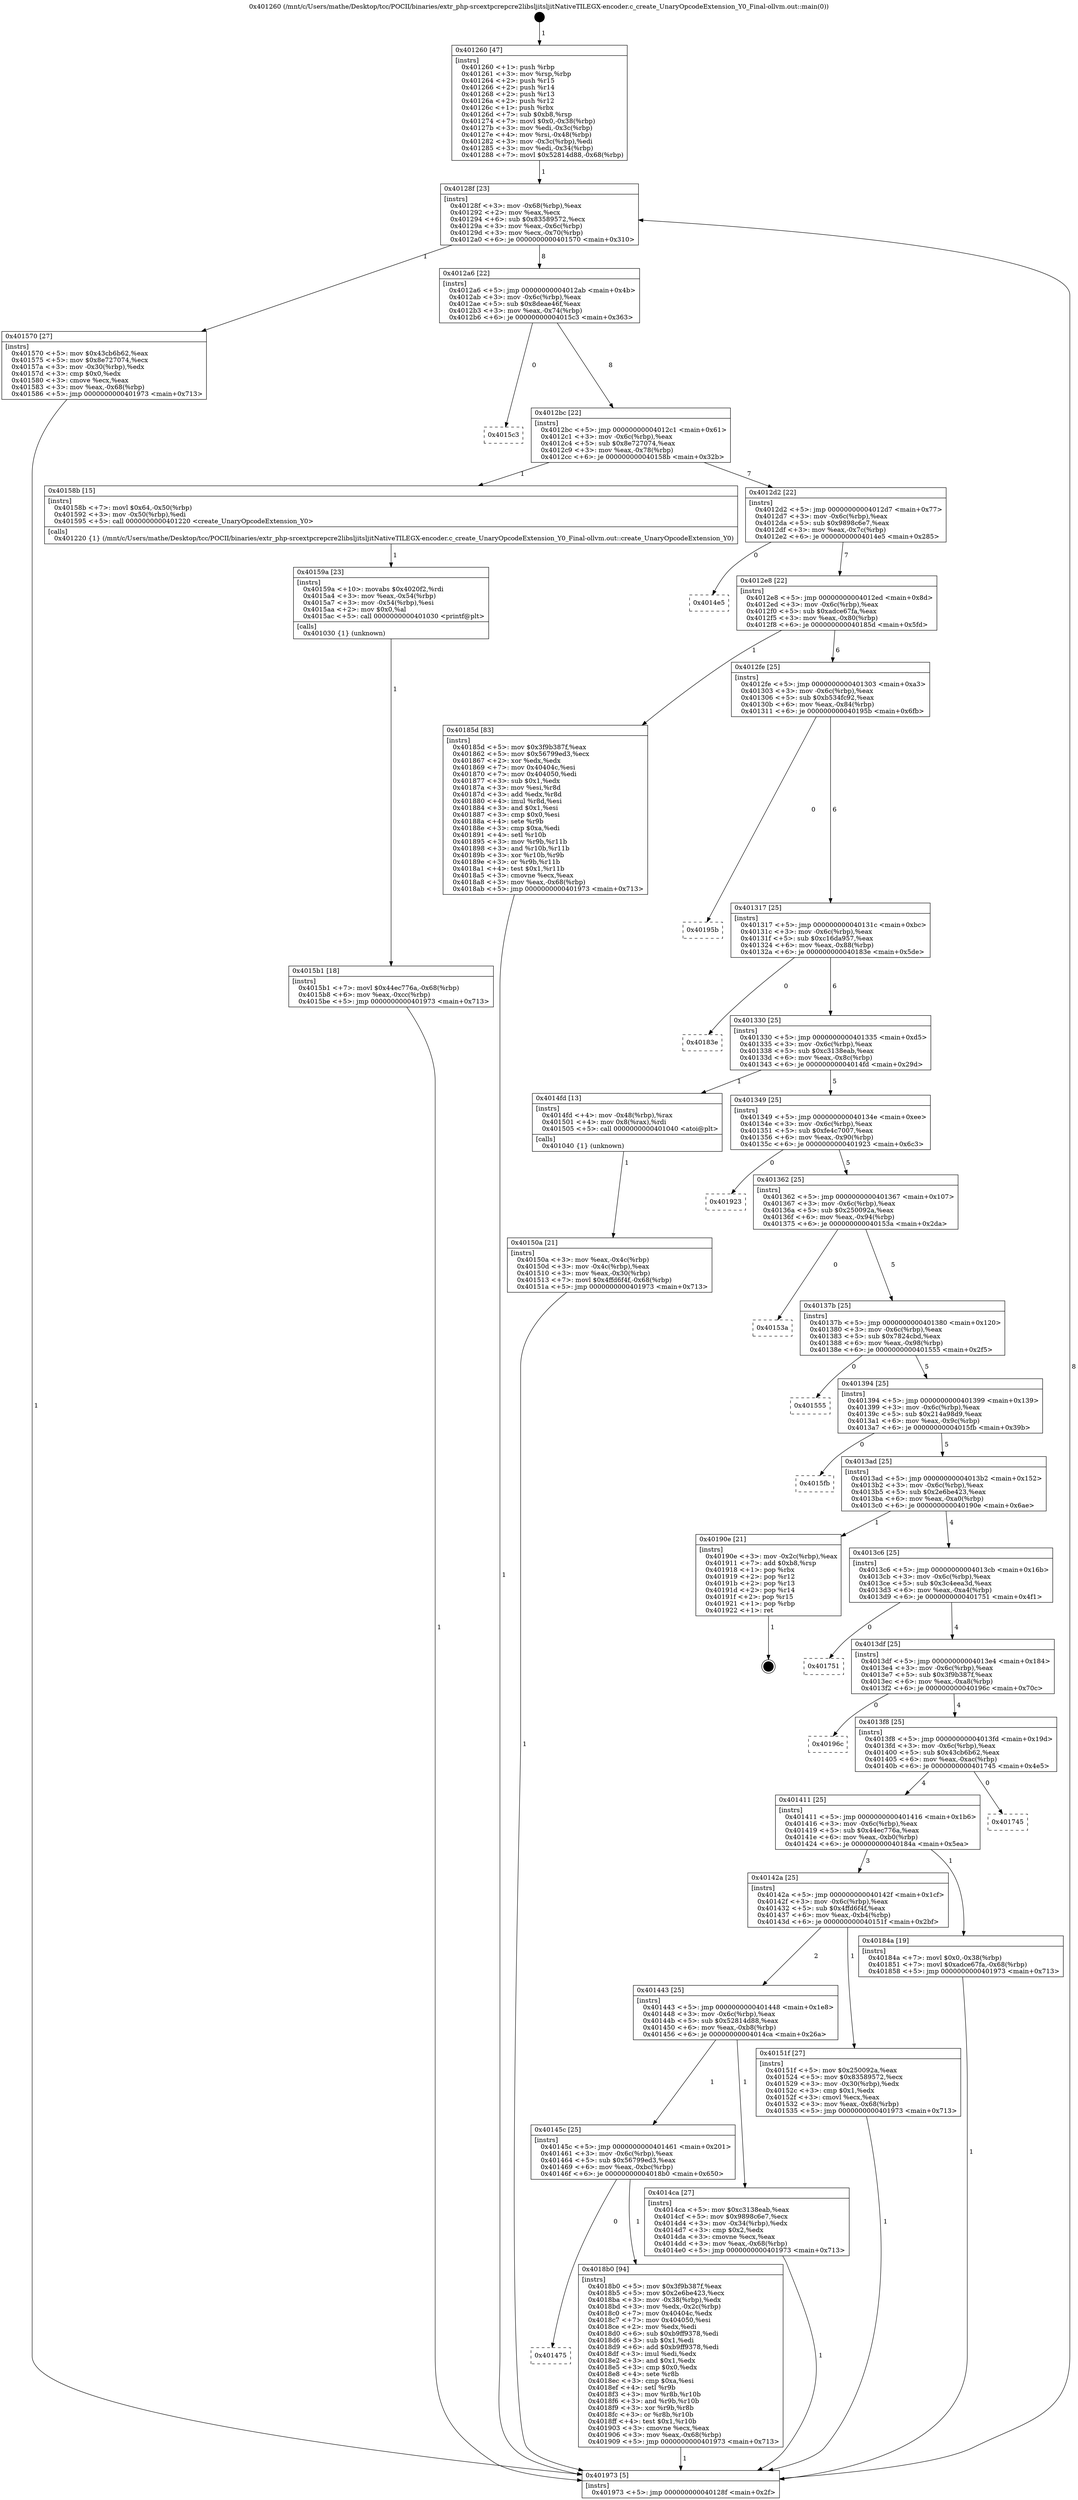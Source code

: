 digraph "0x401260" {
  label = "0x401260 (/mnt/c/Users/mathe/Desktop/tcc/POCII/binaries/extr_php-srcextpcrepcre2libsljitsljitNativeTILEGX-encoder.c_create_UnaryOpcodeExtension_Y0_Final-ollvm.out::main(0))"
  labelloc = "t"
  node[shape=record]

  Entry [label="",width=0.3,height=0.3,shape=circle,fillcolor=black,style=filled]
  "0x40128f" [label="{
     0x40128f [23]\l
     | [instrs]\l
     &nbsp;&nbsp;0x40128f \<+3\>: mov -0x68(%rbp),%eax\l
     &nbsp;&nbsp;0x401292 \<+2\>: mov %eax,%ecx\l
     &nbsp;&nbsp;0x401294 \<+6\>: sub $0x83589572,%ecx\l
     &nbsp;&nbsp;0x40129a \<+3\>: mov %eax,-0x6c(%rbp)\l
     &nbsp;&nbsp;0x40129d \<+3\>: mov %ecx,-0x70(%rbp)\l
     &nbsp;&nbsp;0x4012a0 \<+6\>: je 0000000000401570 \<main+0x310\>\l
  }"]
  "0x401570" [label="{
     0x401570 [27]\l
     | [instrs]\l
     &nbsp;&nbsp;0x401570 \<+5\>: mov $0x43cb6b62,%eax\l
     &nbsp;&nbsp;0x401575 \<+5\>: mov $0x8e727074,%ecx\l
     &nbsp;&nbsp;0x40157a \<+3\>: mov -0x30(%rbp),%edx\l
     &nbsp;&nbsp;0x40157d \<+3\>: cmp $0x0,%edx\l
     &nbsp;&nbsp;0x401580 \<+3\>: cmove %ecx,%eax\l
     &nbsp;&nbsp;0x401583 \<+3\>: mov %eax,-0x68(%rbp)\l
     &nbsp;&nbsp;0x401586 \<+5\>: jmp 0000000000401973 \<main+0x713\>\l
  }"]
  "0x4012a6" [label="{
     0x4012a6 [22]\l
     | [instrs]\l
     &nbsp;&nbsp;0x4012a6 \<+5\>: jmp 00000000004012ab \<main+0x4b\>\l
     &nbsp;&nbsp;0x4012ab \<+3\>: mov -0x6c(%rbp),%eax\l
     &nbsp;&nbsp;0x4012ae \<+5\>: sub $0x8deae46f,%eax\l
     &nbsp;&nbsp;0x4012b3 \<+3\>: mov %eax,-0x74(%rbp)\l
     &nbsp;&nbsp;0x4012b6 \<+6\>: je 00000000004015c3 \<main+0x363\>\l
  }"]
  Exit [label="",width=0.3,height=0.3,shape=circle,fillcolor=black,style=filled,peripheries=2]
  "0x4015c3" [label="{
     0x4015c3\l
  }", style=dashed]
  "0x4012bc" [label="{
     0x4012bc [22]\l
     | [instrs]\l
     &nbsp;&nbsp;0x4012bc \<+5\>: jmp 00000000004012c1 \<main+0x61\>\l
     &nbsp;&nbsp;0x4012c1 \<+3\>: mov -0x6c(%rbp),%eax\l
     &nbsp;&nbsp;0x4012c4 \<+5\>: sub $0x8e727074,%eax\l
     &nbsp;&nbsp;0x4012c9 \<+3\>: mov %eax,-0x78(%rbp)\l
     &nbsp;&nbsp;0x4012cc \<+6\>: je 000000000040158b \<main+0x32b\>\l
  }"]
  "0x401475" [label="{
     0x401475\l
  }", style=dashed]
  "0x40158b" [label="{
     0x40158b [15]\l
     | [instrs]\l
     &nbsp;&nbsp;0x40158b \<+7\>: movl $0x64,-0x50(%rbp)\l
     &nbsp;&nbsp;0x401592 \<+3\>: mov -0x50(%rbp),%edi\l
     &nbsp;&nbsp;0x401595 \<+5\>: call 0000000000401220 \<create_UnaryOpcodeExtension_Y0\>\l
     | [calls]\l
     &nbsp;&nbsp;0x401220 \{1\} (/mnt/c/Users/mathe/Desktop/tcc/POCII/binaries/extr_php-srcextpcrepcre2libsljitsljitNativeTILEGX-encoder.c_create_UnaryOpcodeExtension_Y0_Final-ollvm.out::create_UnaryOpcodeExtension_Y0)\l
  }"]
  "0x4012d2" [label="{
     0x4012d2 [22]\l
     | [instrs]\l
     &nbsp;&nbsp;0x4012d2 \<+5\>: jmp 00000000004012d7 \<main+0x77\>\l
     &nbsp;&nbsp;0x4012d7 \<+3\>: mov -0x6c(%rbp),%eax\l
     &nbsp;&nbsp;0x4012da \<+5\>: sub $0x9898c6e7,%eax\l
     &nbsp;&nbsp;0x4012df \<+3\>: mov %eax,-0x7c(%rbp)\l
     &nbsp;&nbsp;0x4012e2 \<+6\>: je 00000000004014e5 \<main+0x285\>\l
  }"]
  "0x4018b0" [label="{
     0x4018b0 [94]\l
     | [instrs]\l
     &nbsp;&nbsp;0x4018b0 \<+5\>: mov $0x3f9b387f,%eax\l
     &nbsp;&nbsp;0x4018b5 \<+5\>: mov $0x2e6be423,%ecx\l
     &nbsp;&nbsp;0x4018ba \<+3\>: mov -0x38(%rbp),%edx\l
     &nbsp;&nbsp;0x4018bd \<+3\>: mov %edx,-0x2c(%rbp)\l
     &nbsp;&nbsp;0x4018c0 \<+7\>: mov 0x40404c,%edx\l
     &nbsp;&nbsp;0x4018c7 \<+7\>: mov 0x404050,%esi\l
     &nbsp;&nbsp;0x4018ce \<+2\>: mov %edx,%edi\l
     &nbsp;&nbsp;0x4018d0 \<+6\>: sub $0xb9ff9378,%edi\l
     &nbsp;&nbsp;0x4018d6 \<+3\>: sub $0x1,%edi\l
     &nbsp;&nbsp;0x4018d9 \<+6\>: add $0xb9ff9378,%edi\l
     &nbsp;&nbsp;0x4018df \<+3\>: imul %edi,%edx\l
     &nbsp;&nbsp;0x4018e2 \<+3\>: and $0x1,%edx\l
     &nbsp;&nbsp;0x4018e5 \<+3\>: cmp $0x0,%edx\l
     &nbsp;&nbsp;0x4018e8 \<+4\>: sete %r8b\l
     &nbsp;&nbsp;0x4018ec \<+3\>: cmp $0xa,%esi\l
     &nbsp;&nbsp;0x4018ef \<+4\>: setl %r9b\l
     &nbsp;&nbsp;0x4018f3 \<+3\>: mov %r8b,%r10b\l
     &nbsp;&nbsp;0x4018f6 \<+3\>: and %r9b,%r10b\l
     &nbsp;&nbsp;0x4018f9 \<+3\>: xor %r9b,%r8b\l
     &nbsp;&nbsp;0x4018fc \<+3\>: or %r8b,%r10b\l
     &nbsp;&nbsp;0x4018ff \<+4\>: test $0x1,%r10b\l
     &nbsp;&nbsp;0x401903 \<+3\>: cmovne %ecx,%eax\l
     &nbsp;&nbsp;0x401906 \<+3\>: mov %eax,-0x68(%rbp)\l
     &nbsp;&nbsp;0x401909 \<+5\>: jmp 0000000000401973 \<main+0x713\>\l
  }"]
  "0x4014e5" [label="{
     0x4014e5\l
  }", style=dashed]
  "0x4012e8" [label="{
     0x4012e8 [22]\l
     | [instrs]\l
     &nbsp;&nbsp;0x4012e8 \<+5\>: jmp 00000000004012ed \<main+0x8d\>\l
     &nbsp;&nbsp;0x4012ed \<+3\>: mov -0x6c(%rbp),%eax\l
     &nbsp;&nbsp;0x4012f0 \<+5\>: sub $0xadce67fa,%eax\l
     &nbsp;&nbsp;0x4012f5 \<+3\>: mov %eax,-0x80(%rbp)\l
     &nbsp;&nbsp;0x4012f8 \<+6\>: je 000000000040185d \<main+0x5fd\>\l
  }"]
  "0x4015b1" [label="{
     0x4015b1 [18]\l
     | [instrs]\l
     &nbsp;&nbsp;0x4015b1 \<+7\>: movl $0x44ec776a,-0x68(%rbp)\l
     &nbsp;&nbsp;0x4015b8 \<+6\>: mov %eax,-0xcc(%rbp)\l
     &nbsp;&nbsp;0x4015be \<+5\>: jmp 0000000000401973 \<main+0x713\>\l
  }"]
  "0x40185d" [label="{
     0x40185d [83]\l
     | [instrs]\l
     &nbsp;&nbsp;0x40185d \<+5\>: mov $0x3f9b387f,%eax\l
     &nbsp;&nbsp;0x401862 \<+5\>: mov $0x56799ed3,%ecx\l
     &nbsp;&nbsp;0x401867 \<+2\>: xor %edx,%edx\l
     &nbsp;&nbsp;0x401869 \<+7\>: mov 0x40404c,%esi\l
     &nbsp;&nbsp;0x401870 \<+7\>: mov 0x404050,%edi\l
     &nbsp;&nbsp;0x401877 \<+3\>: sub $0x1,%edx\l
     &nbsp;&nbsp;0x40187a \<+3\>: mov %esi,%r8d\l
     &nbsp;&nbsp;0x40187d \<+3\>: add %edx,%r8d\l
     &nbsp;&nbsp;0x401880 \<+4\>: imul %r8d,%esi\l
     &nbsp;&nbsp;0x401884 \<+3\>: and $0x1,%esi\l
     &nbsp;&nbsp;0x401887 \<+3\>: cmp $0x0,%esi\l
     &nbsp;&nbsp;0x40188a \<+4\>: sete %r9b\l
     &nbsp;&nbsp;0x40188e \<+3\>: cmp $0xa,%edi\l
     &nbsp;&nbsp;0x401891 \<+4\>: setl %r10b\l
     &nbsp;&nbsp;0x401895 \<+3\>: mov %r9b,%r11b\l
     &nbsp;&nbsp;0x401898 \<+3\>: and %r10b,%r11b\l
     &nbsp;&nbsp;0x40189b \<+3\>: xor %r10b,%r9b\l
     &nbsp;&nbsp;0x40189e \<+3\>: or %r9b,%r11b\l
     &nbsp;&nbsp;0x4018a1 \<+4\>: test $0x1,%r11b\l
     &nbsp;&nbsp;0x4018a5 \<+3\>: cmovne %ecx,%eax\l
     &nbsp;&nbsp;0x4018a8 \<+3\>: mov %eax,-0x68(%rbp)\l
     &nbsp;&nbsp;0x4018ab \<+5\>: jmp 0000000000401973 \<main+0x713\>\l
  }"]
  "0x4012fe" [label="{
     0x4012fe [25]\l
     | [instrs]\l
     &nbsp;&nbsp;0x4012fe \<+5\>: jmp 0000000000401303 \<main+0xa3\>\l
     &nbsp;&nbsp;0x401303 \<+3\>: mov -0x6c(%rbp),%eax\l
     &nbsp;&nbsp;0x401306 \<+5\>: sub $0xb534fc92,%eax\l
     &nbsp;&nbsp;0x40130b \<+6\>: mov %eax,-0x84(%rbp)\l
     &nbsp;&nbsp;0x401311 \<+6\>: je 000000000040195b \<main+0x6fb\>\l
  }"]
  "0x40159a" [label="{
     0x40159a [23]\l
     | [instrs]\l
     &nbsp;&nbsp;0x40159a \<+10\>: movabs $0x4020f2,%rdi\l
     &nbsp;&nbsp;0x4015a4 \<+3\>: mov %eax,-0x54(%rbp)\l
     &nbsp;&nbsp;0x4015a7 \<+3\>: mov -0x54(%rbp),%esi\l
     &nbsp;&nbsp;0x4015aa \<+2\>: mov $0x0,%al\l
     &nbsp;&nbsp;0x4015ac \<+5\>: call 0000000000401030 \<printf@plt\>\l
     | [calls]\l
     &nbsp;&nbsp;0x401030 \{1\} (unknown)\l
  }"]
  "0x40195b" [label="{
     0x40195b\l
  }", style=dashed]
  "0x401317" [label="{
     0x401317 [25]\l
     | [instrs]\l
     &nbsp;&nbsp;0x401317 \<+5\>: jmp 000000000040131c \<main+0xbc\>\l
     &nbsp;&nbsp;0x40131c \<+3\>: mov -0x6c(%rbp),%eax\l
     &nbsp;&nbsp;0x40131f \<+5\>: sub $0xc16da957,%eax\l
     &nbsp;&nbsp;0x401324 \<+6\>: mov %eax,-0x88(%rbp)\l
     &nbsp;&nbsp;0x40132a \<+6\>: je 000000000040183e \<main+0x5de\>\l
  }"]
  "0x40150a" [label="{
     0x40150a [21]\l
     | [instrs]\l
     &nbsp;&nbsp;0x40150a \<+3\>: mov %eax,-0x4c(%rbp)\l
     &nbsp;&nbsp;0x40150d \<+3\>: mov -0x4c(%rbp),%eax\l
     &nbsp;&nbsp;0x401510 \<+3\>: mov %eax,-0x30(%rbp)\l
     &nbsp;&nbsp;0x401513 \<+7\>: movl $0x4ffd6f4f,-0x68(%rbp)\l
     &nbsp;&nbsp;0x40151a \<+5\>: jmp 0000000000401973 \<main+0x713\>\l
  }"]
  "0x40183e" [label="{
     0x40183e\l
  }", style=dashed]
  "0x401330" [label="{
     0x401330 [25]\l
     | [instrs]\l
     &nbsp;&nbsp;0x401330 \<+5\>: jmp 0000000000401335 \<main+0xd5\>\l
     &nbsp;&nbsp;0x401335 \<+3\>: mov -0x6c(%rbp),%eax\l
     &nbsp;&nbsp;0x401338 \<+5\>: sub $0xc3138eab,%eax\l
     &nbsp;&nbsp;0x40133d \<+6\>: mov %eax,-0x8c(%rbp)\l
     &nbsp;&nbsp;0x401343 \<+6\>: je 00000000004014fd \<main+0x29d\>\l
  }"]
  "0x401260" [label="{
     0x401260 [47]\l
     | [instrs]\l
     &nbsp;&nbsp;0x401260 \<+1\>: push %rbp\l
     &nbsp;&nbsp;0x401261 \<+3\>: mov %rsp,%rbp\l
     &nbsp;&nbsp;0x401264 \<+2\>: push %r15\l
     &nbsp;&nbsp;0x401266 \<+2\>: push %r14\l
     &nbsp;&nbsp;0x401268 \<+2\>: push %r13\l
     &nbsp;&nbsp;0x40126a \<+2\>: push %r12\l
     &nbsp;&nbsp;0x40126c \<+1\>: push %rbx\l
     &nbsp;&nbsp;0x40126d \<+7\>: sub $0xb8,%rsp\l
     &nbsp;&nbsp;0x401274 \<+7\>: movl $0x0,-0x38(%rbp)\l
     &nbsp;&nbsp;0x40127b \<+3\>: mov %edi,-0x3c(%rbp)\l
     &nbsp;&nbsp;0x40127e \<+4\>: mov %rsi,-0x48(%rbp)\l
     &nbsp;&nbsp;0x401282 \<+3\>: mov -0x3c(%rbp),%edi\l
     &nbsp;&nbsp;0x401285 \<+3\>: mov %edi,-0x34(%rbp)\l
     &nbsp;&nbsp;0x401288 \<+7\>: movl $0x52814d88,-0x68(%rbp)\l
  }"]
  "0x4014fd" [label="{
     0x4014fd [13]\l
     | [instrs]\l
     &nbsp;&nbsp;0x4014fd \<+4\>: mov -0x48(%rbp),%rax\l
     &nbsp;&nbsp;0x401501 \<+4\>: mov 0x8(%rax),%rdi\l
     &nbsp;&nbsp;0x401505 \<+5\>: call 0000000000401040 \<atoi@plt\>\l
     | [calls]\l
     &nbsp;&nbsp;0x401040 \{1\} (unknown)\l
  }"]
  "0x401349" [label="{
     0x401349 [25]\l
     | [instrs]\l
     &nbsp;&nbsp;0x401349 \<+5\>: jmp 000000000040134e \<main+0xee\>\l
     &nbsp;&nbsp;0x40134e \<+3\>: mov -0x6c(%rbp),%eax\l
     &nbsp;&nbsp;0x401351 \<+5\>: sub $0xfe4c7007,%eax\l
     &nbsp;&nbsp;0x401356 \<+6\>: mov %eax,-0x90(%rbp)\l
     &nbsp;&nbsp;0x40135c \<+6\>: je 0000000000401923 \<main+0x6c3\>\l
  }"]
  "0x401973" [label="{
     0x401973 [5]\l
     | [instrs]\l
     &nbsp;&nbsp;0x401973 \<+5\>: jmp 000000000040128f \<main+0x2f\>\l
  }"]
  "0x401923" [label="{
     0x401923\l
  }", style=dashed]
  "0x401362" [label="{
     0x401362 [25]\l
     | [instrs]\l
     &nbsp;&nbsp;0x401362 \<+5\>: jmp 0000000000401367 \<main+0x107\>\l
     &nbsp;&nbsp;0x401367 \<+3\>: mov -0x6c(%rbp),%eax\l
     &nbsp;&nbsp;0x40136a \<+5\>: sub $0x250092a,%eax\l
     &nbsp;&nbsp;0x40136f \<+6\>: mov %eax,-0x94(%rbp)\l
     &nbsp;&nbsp;0x401375 \<+6\>: je 000000000040153a \<main+0x2da\>\l
  }"]
  "0x40145c" [label="{
     0x40145c [25]\l
     | [instrs]\l
     &nbsp;&nbsp;0x40145c \<+5\>: jmp 0000000000401461 \<main+0x201\>\l
     &nbsp;&nbsp;0x401461 \<+3\>: mov -0x6c(%rbp),%eax\l
     &nbsp;&nbsp;0x401464 \<+5\>: sub $0x56799ed3,%eax\l
     &nbsp;&nbsp;0x401469 \<+6\>: mov %eax,-0xbc(%rbp)\l
     &nbsp;&nbsp;0x40146f \<+6\>: je 00000000004018b0 \<main+0x650\>\l
  }"]
  "0x40153a" [label="{
     0x40153a\l
  }", style=dashed]
  "0x40137b" [label="{
     0x40137b [25]\l
     | [instrs]\l
     &nbsp;&nbsp;0x40137b \<+5\>: jmp 0000000000401380 \<main+0x120\>\l
     &nbsp;&nbsp;0x401380 \<+3\>: mov -0x6c(%rbp),%eax\l
     &nbsp;&nbsp;0x401383 \<+5\>: sub $0x7824cbd,%eax\l
     &nbsp;&nbsp;0x401388 \<+6\>: mov %eax,-0x98(%rbp)\l
     &nbsp;&nbsp;0x40138e \<+6\>: je 0000000000401555 \<main+0x2f5\>\l
  }"]
  "0x4014ca" [label="{
     0x4014ca [27]\l
     | [instrs]\l
     &nbsp;&nbsp;0x4014ca \<+5\>: mov $0xc3138eab,%eax\l
     &nbsp;&nbsp;0x4014cf \<+5\>: mov $0x9898c6e7,%ecx\l
     &nbsp;&nbsp;0x4014d4 \<+3\>: mov -0x34(%rbp),%edx\l
     &nbsp;&nbsp;0x4014d7 \<+3\>: cmp $0x2,%edx\l
     &nbsp;&nbsp;0x4014da \<+3\>: cmovne %ecx,%eax\l
     &nbsp;&nbsp;0x4014dd \<+3\>: mov %eax,-0x68(%rbp)\l
     &nbsp;&nbsp;0x4014e0 \<+5\>: jmp 0000000000401973 \<main+0x713\>\l
  }"]
  "0x401555" [label="{
     0x401555\l
  }", style=dashed]
  "0x401394" [label="{
     0x401394 [25]\l
     | [instrs]\l
     &nbsp;&nbsp;0x401394 \<+5\>: jmp 0000000000401399 \<main+0x139\>\l
     &nbsp;&nbsp;0x401399 \<+3\>: mov -0x6c(%rbp),%eax\l
     &nbsp;&nbsp;0x40139c \<+5\>: sub $0x214a98d9,%eax\l
     &nbsp;&nbsp;0x4013a1 \<+6\>: mov %eax,-0x9c(%rbp)\l
     &nbsp;&nbsp;0x4013a7 \<+6\>: je 00000000004015fb \<main+0x39b\>\l
  }"]
  "0x401443" [label="{
     0x401443 [25]\l
     | [instrs]\l
     &nbsp;&nbsp;0x401443 \<+5\>: jmp 0000000000401448 \<main+0x1e8\>\l
     &nbsp;&nbsp;0x401448 \<+3\>: mov -0x6c(%rbp),%eax\l
     &nbsp;&nbsp;0x40144b \<+5\>: sub $0x52814d88,%eax\l
     &nbsp;&nbsp;0x401450 \<+6\>: mov %eax,-0xb8(%rbp)\l
     &nbsp;&nbsp;0x401456 \<+6\>: je 00000000004014ca \<main+0x26a\>\l
  }"]
  "0x4015fb" [label="{
     0x4015fb\l
  }", style=dashed]
  "0x4013ad" [label="{
     0x4013ad [25]\l
     | [instrs]\l
     &nbsp;&nbsp;0x4013ad \<+5\>: jmp 00000000004013b2 \<main+0x152\>\l
     &nbsp;&nbsp;0x4013b2 \<+3\>: mov -0x6c(%rbp),%eax\l
     &nbsp;&nbsp;0x4013b5 \<+5\>: sub $0x2e6be423,%eax\l
     &nbsp;&nbsp;0x4013ba \<+6\>: mov %eax,-0xa0(%rbp)\l
     &nbsp;&nbsp;0x4013c0 \<+6\>: je 000000000040190e \<main+0x6ae\>\l
  }"]
  "0x40151f" [label="{
     0x40151f [27]\l
     | [instrs]\l
     &nbsp;&nbsp;0x40151f \<+5\>: mov $0x250092a,%eax\l
     &nbsp;&nbsp;0x401524 \<+5\>: mov $0x83589572,%ecx\l
     &nbsp;&nbsp;0x401529 \<+3\>: mov -0x30(%rbp),%edx\l
     &nbsp;&nbsp;0x40152c \<+3\>: cmp $0x1,%edx\l
     &nbsp;&nbsp;0x40152f \<+3\>: cmovl %ecx,%eax\l
     &nbsp;&nbsp;0x401532 \<+3\>: mov %eax,-0x68(%rbp)\l
     &nbsp;&nbsp;0x401535 \<+5\>: jmp 0000000000401973 \<main+0x713\>\l
  }"]
  "0x40190e" [label="{
     0x40190e [21]\l
     | [instrs]\l
     &nbsp;&nbsp;0x40190e \<+3\>: mov -0x2c(%rbp),%eax\l
     &nbsp;&nbsp;0x401911 \<+7\>: add $0xb8,%rsp\l
     &nbsp;&nbsp;0x401918 \<+1\>: pop %rbx\l
     &nbsp;&nbsp;0x401919 \<+2\>: pop %r12\l
     &nbsp;&nbsp;0x40191b \<+2\>: pop %r13\l
     &nbsp;&nbsp;0x40191d \<+2\>: pop %r14\l
     &nbsp;&nbsp;0x40191f \<+2\>: pop %r15\l
     &nbsp;&nbsp;0x401921 \<+1\>: pop %rbp\l
     &nbsp;&nbsp;0x401922 \<+1\>: ret\l
  }"]
  "0x4013c6" [label="{
     0x4013c6 [25]\l
     | [instrs]\l
     &nbsp;&nbsp;0x4013c6 \<+5\>: jmp 00000000004013cb \<main+0x16b\>\l
     &nbsp;&nbsp;0x4013cb \<+3\>: mov -0x6c(%rbp),%eax\l
     &nbsp;&nbsp;0x4013ce \<+5\>: sub $0x3c4eea3d,%eax\l
     &nbsp;&nbsp;0x4013d3 \<+6\>: mov %eax,-0xa4(%rbp)\l
     &nbsp;&nbsp;0x4013d9 \<+6\>: je 0000000000401751 \<main+0x4f1\>\l
  }"]
  "0x40142a" [label="{
     0x40142a [25]\l
     | [instrs]\l
     &nbsp;&nbsp;0x40142a \<+5\>: jmp 000000000040142f \<main+0x1cf\>\l
     &nbsp;&nbsp;0x40142f \<+3\>: mov -0x6c(%rbp),%eax\l
     &nbsp;&nbsp;0x401432 \<+5\>: sub $0x4ffd6f4f,%eax\l
     &nbsp;&nbsp;0x401437 \<+6\>: mov %eax,-0xb4(%rbp)\l
     &nbsp;&nbsp;0x40143d \<+6\>: je 000000000040151f \<main+0x2bf\>\l
  }"]
  "0x401751" [label="{
     0x401751\l
  }", style=dashed]
  "0x4013df" [label="{
     0x4013df [25]\l
     | [instrs]\l
     &nbsp;&nbsp;0x4013df \<+5\>: jmp 00000000004013e4 \<main+0x184\>\l
     &nbsp;&nbsp;0x4013e4 \<+3\>: mov -0x6c(%rbp),%eax\l
     &nbsp;&nbsp;0x4013e7 \<+5\>: sub $0x3f9b387f,%eax\l
     &nbsp;&nbsp;0x4013ec \<+6\>: mov %eax,-0xa8(%rbp)\l
     &nbsp;&nbsp;0x4013f2 \<+6\>: je 000000000040196c \<main+0x70c\>\l
  }"]
  "0x40184a" [label="{
     0x40184a [19]\l
     | [instrs]\l
     &nbsp;&nbsp;0x40184a \<+7\>: movl $0x0,-0x38(%rbp)\l
     &nbsp;&nbsp;0x401851 \<+7\>: movl $0xadce67fa,-0x68(%rbp)\l
     &nbsp;&nbsp;0x401858 \<+5\>: jmp 0000000000401973 \<main+0x713\>\l
  }"]
  "0x40196c" [label="{
     0x40196c\l
  }", style=dashed]
  "0x4013f8" [label="{
     0x4013f8 [25]\l
     | [instrs]\l
     &nbsp;&nbsp;0x4013f8 \<+5\>: jmp 00000000004013fd \<main+0x19d\>\l
     &nbsp;&nbsp;0x4013fd \<+3\>: mov -0x6c(%rbp),%eax\l
     &nbsp;&nbsp;0x401400 \<+5\>: sub $0x43cb6b62,%eax\l
     &nbsp;&nbsp;0x401405 \<+6\>: mov %eax,-0xac(%rbp)\l
     &nbsp;&nbsp;0x40140b \<+6\>: je 0000000000401745 \<main+0x4e5\>\l
  }"]
  "0x401411" [label="{
     0x401411 [25]\l
     | [instrs]\l
     &nbsp;&nbsp;0x401411 \<+5\>: jmp 0000000000401416 \<main+0x1b6\>\l
     &nbsp;&nbsp;0x401416 \<+3\>: mov -0x6c(%rbp),%eax\l
     &nbsp;&nbsp;0x401419 \<+5\>: sub $0x44ec776a,%eax\l
     &nbsp;&nbsp;0x40141e \<+6\>: mov %eax,-0xb0(%rbp)\l
     &nbsp;&nbsp;0x401424 \<+6\>: je 000000000040184a \<main+0x5ea\>\l
  }"]
  "0x401745" [label="{
     0x401745\l
  }", style=dashed]
  Entry -> "0x401260" [label=" 1"]
  "0x40128f" -> "0x401570" [label=" 1"]
  "0x40128f" -> "0x4012a6" [label=" 8"]
  "0x40190e" -> Exit [label=" 1"]
  "0x4012a6" -> "0x4015c3" [label=" 0"]
  "0x4012a6" -> "0x4012bc" [label=" 8"]
  "0x4018b0" -> "0x401973" [label=" 1"]
  "0x4012bc" -> "0x40158b" [label=" 1"]
  "0x4012bc" -> "0x4012d2" [label=" 7"]
  "0x40145c" -> "0x401475" [label=" 0"]
  "0x4012d2" -> "0x4014e5" [label=" 0"]
  "0x4012d2" -> "0x4012e8" [label=" 7"]
  "0x40145c" -> "0x4018b0" [label=" 1"]
  "0x4012e8" -> "0x40185d" [label=" 1"]
  "0x4012e8" -> "0x4012fe" [label=" 6"]
  "0x40185d" -> "0x401973" [label=" 1"]
  "0x4012fe" -> "0x40195b" [label=" 0"]
  "0x4012fe" -> "0x401317" [label=" 6"]
  "0x40184a" -> "0x401973" [label=" 1"]
  "0x401317" -> "0x40183e" [label=" 0"]
  "0x401317" -> "0x401330" [label=" 6"]
  "0x4015b1" -> "0x401973" [label=" 1"]
  "0x401330" -> "0x4014fd" [label=" 1"]
  "0x401330" -> "0x401349" [label=" 5"]
  "0x40159a" -> "0x4015b1" [label=" 1"]
  "0x401349" -> "0x401923" [label=" 0"]
  "0x401349" -> "0x401362" [label=" 5"]
  "0x40158b" -> "0x40159a" [label=" 1"]
  "0x401362" -> "0x40153a" [label=" 0"]
  "0x401362" -> "0x40137b" [label=" 5"]
  "0x401570" -> "0x401973" [label=" 1"]
  "0x40137b" -> "0x401555" [label=" 0"]
  "0x40137b" -> "0x401394" [label=" 5"]
  "0x40151f" -> "0x401973" [label=" 1"]
  "0x401394" -> "0x4015fb" [label=" 0"]
  "0x401394" -> "0x4013ad" [label=" 5"]
  "0x4014fd" -> "0x40150a" [label=" 1"]
  "0x4013ad" -> "0x40190e" [label=" 1"]
  "0x4013ad" -> "0x4013c6" [label=" 4"]
  "0x401973" -> "0x40128f" [label=" 8"]
  "0x4013c6" -> "0x401751" [label=" 0"]
  "0x4013c6" -> "0x4013df" [label=" 4"]
  "0x4014ca" -> "0x401973" [label=" 1"]
  "0x4013df" -> "0x40196c" [label=" 0"]
  "0x4013df" -> "0x4013f8" [label=" 4"]
  "0x401443" -> "0x40145c" [label=" 1"]
  "0x4013f8" -> "0x401745" [label=" 0"]
  "0x4013f8" -> "0x401411" [label=" 4"]
  "0x401443" -> "0x4014ca" [label=" 1"]
  "0x401411" -> "0x40184a" [label=" 1"]
  "0x401411" -> "0x40142a" [label=" 3"]
  "0x401260" -> "0x40128f" [label=" 1"]
  "0x40142a" -> "0x40151f" [label=" 1"]
  "0x40142a" -> "0x401443" [label=" 2"]
  "0x40150a" -> "0x401973" [label=" 1"]
}

